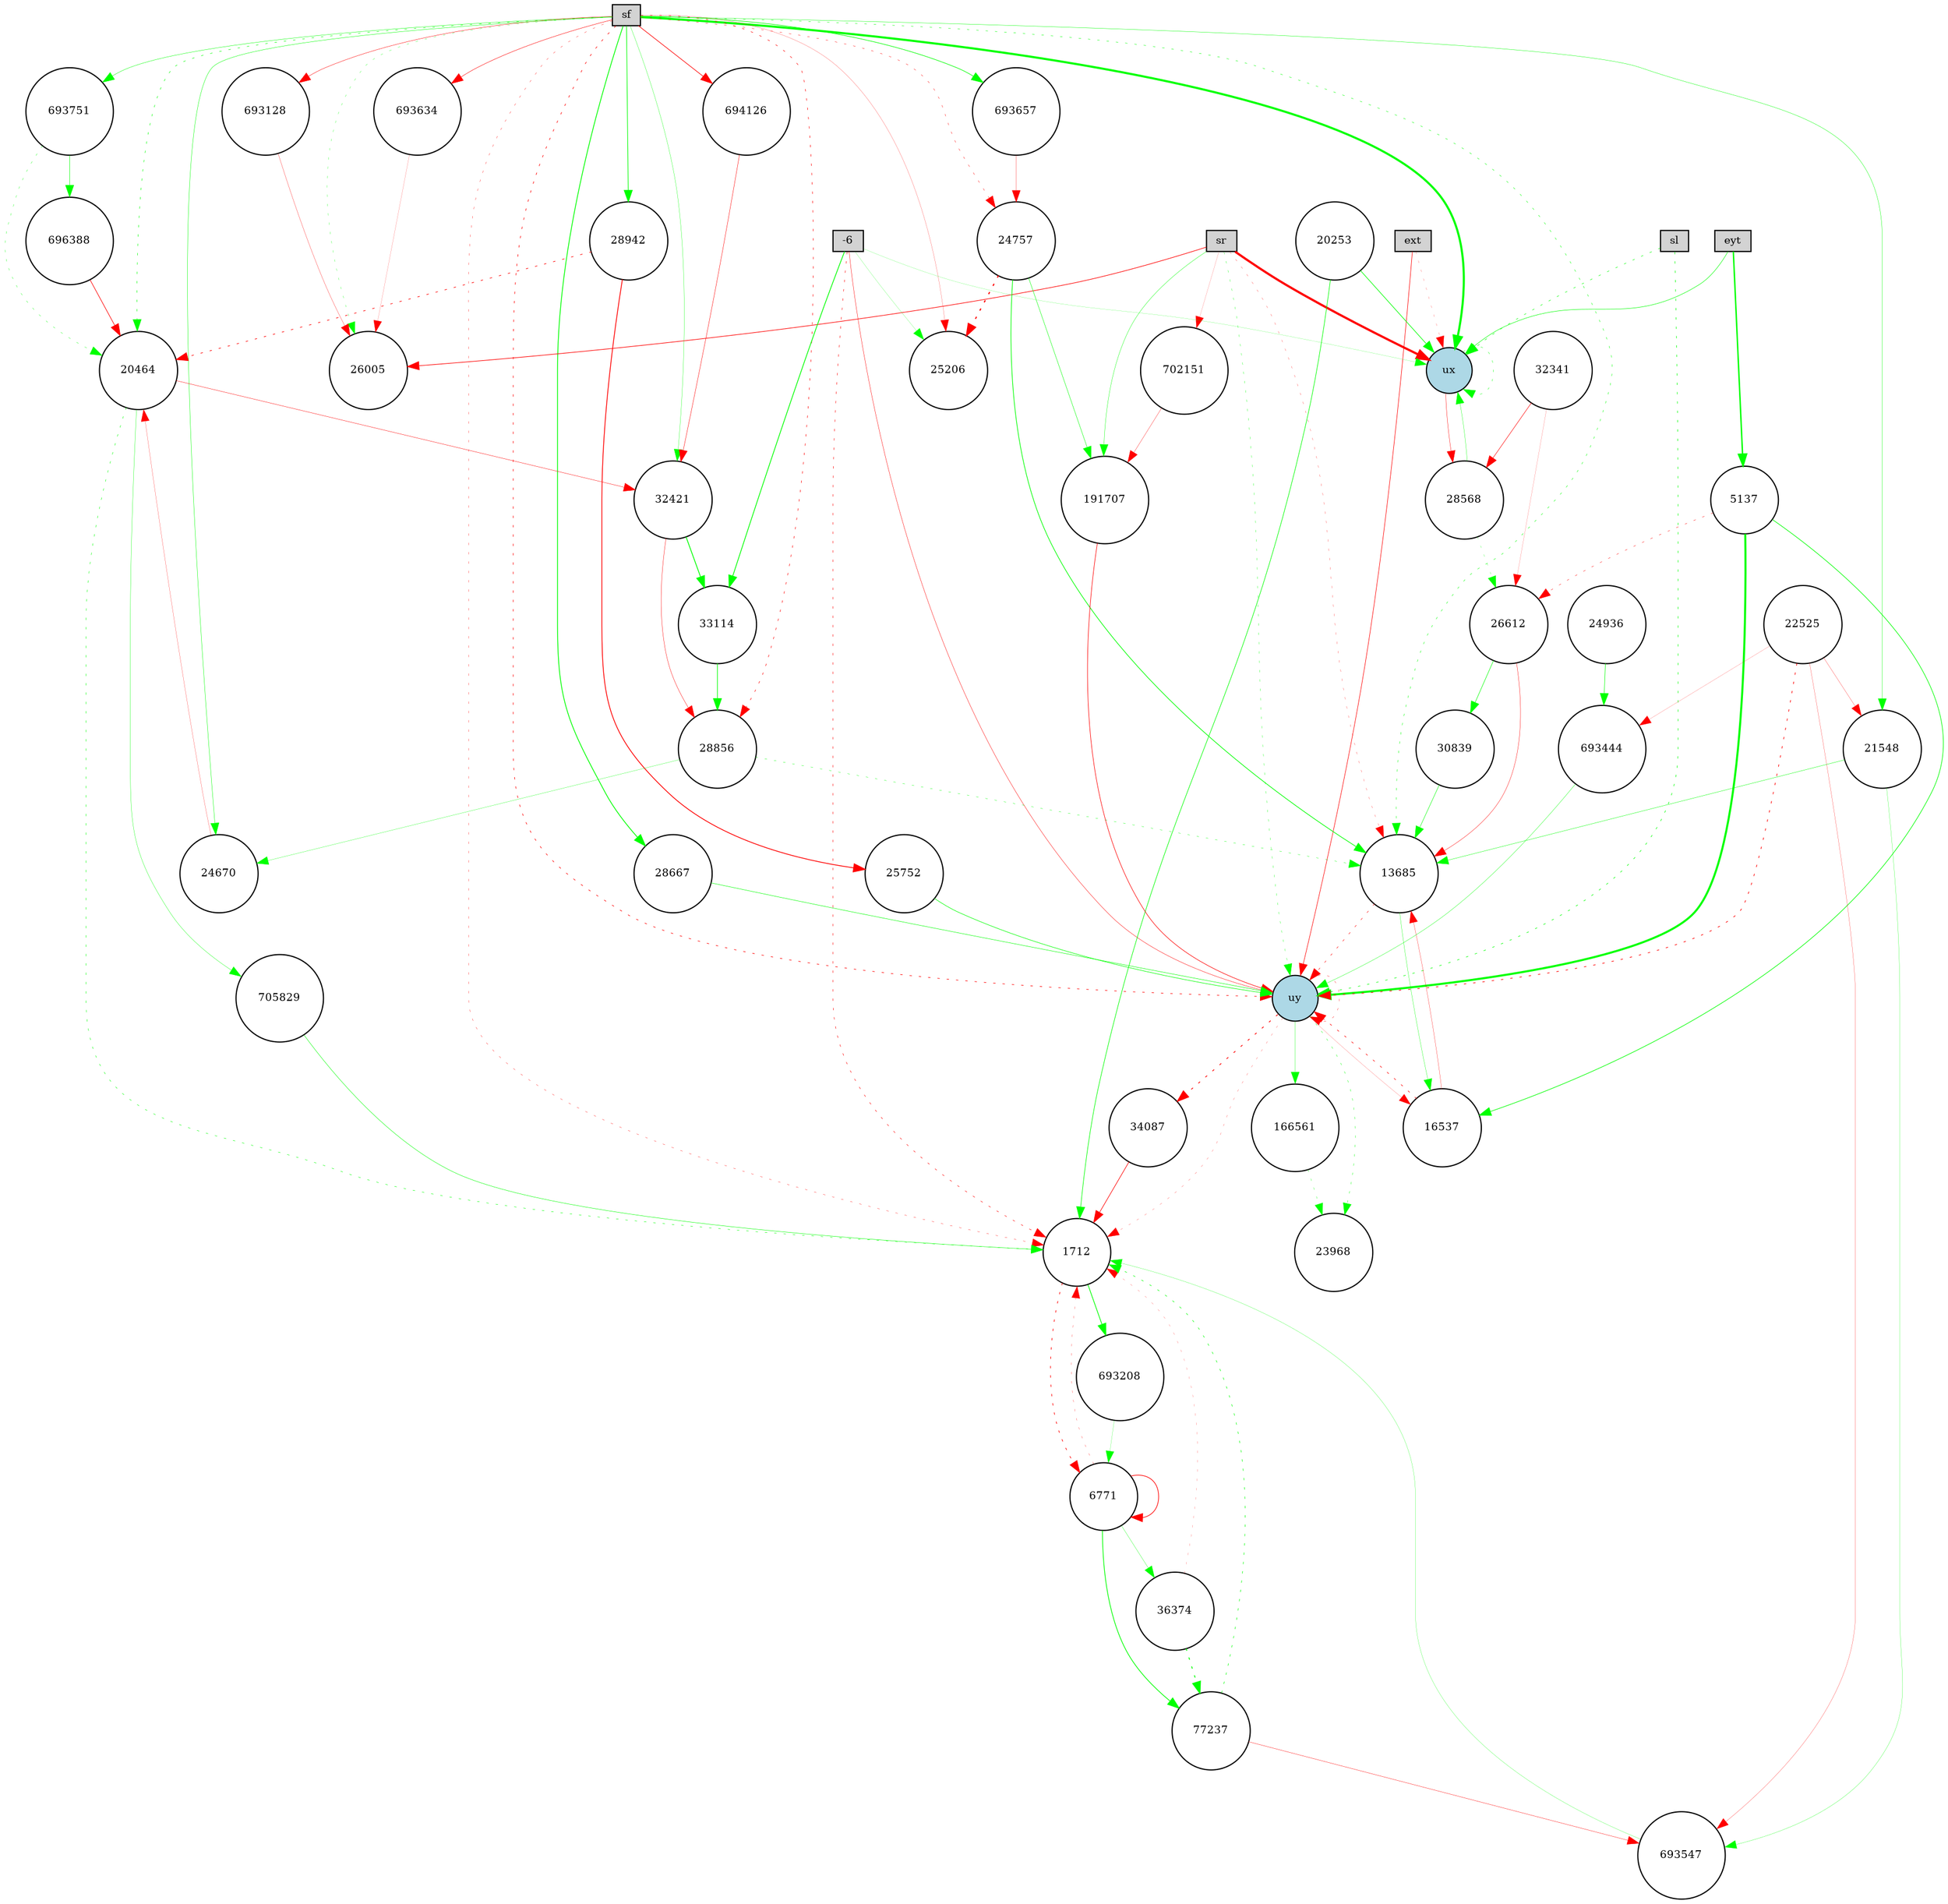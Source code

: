 digraph {
	node [fontsize=9 height=0.2 shape=circle width=0.2]
	ext [fillcolor=lightgray shape=box style=filled]
	eyt [fillcolor=lightgray shape=box style=filled]
	sf [fillcolor=lightgray shape=box style=filled]
	sl [fillcolor=lightgray shape=box style=filled]
	sr [fillcolor=lightgray shape=box style=filled]
	-6 [fillcolor=lightgray shape=box style=filled]
	ux [fillcolor=lightblue style=filled]
	uy [fillcolor=lightblue style=filled]
	693634 [fillcolor=white style=filled]
	693751 [fillcolor=white style=filled]
	693128 [fillcolor=white style=filled]
	28942 [fillcolor=white style=filled]
	5137 [fillcolor=white style=filled]
	26005 [fillcolor=white style=filled]
	36374 [fillcolor=white style=filled]
	28568 [fillcolor=white style=filled]
	16537 [fillcolor=white style=filled]
	693657 [fillcolor=white style=filled]
	25752 [fillcolor=white style=filled]
	20253 [fillcolor=white style=filled]
	23968 [fillcolor=white style=filled]
	166561 [fillcolor=white style=filled]
	32421 [fillcolor=white style=filled]
	705829 [fillcolor=white style=filled]
	34087 [fillcolor=white style=filled]
	693547 [fillcolor=white style=filled]
	21548 [fillcolor=white style=filled]
	1712 [fillcolor=white style=filled]
	77237 [fillcolor=white style=filled]
	24757 [fillcolor=white style=filled]
	28856 [fillcolor=white style=filled]
	693444 [fillcolor=white style=filled]
	696388 [fillcolor=white style=filled]
	702151 [fillcolor=white style=filled]
	32341 [fillcolor=white style=filled]
	693208 [fillcolor=white style=filled]
	33114 [fillcolor=white style=filled]
	191707 [fillcolor=white style=filled]
	24670 [fillcolor=white style=filled]
	24936 [fillcolor=white style=filled]
	694126 [fillcolor=white style=filled]
	20464 [fillcolor=white style=filled]
	6771 [fillcolor=white style=filled]
	26612 [fillcolor=white style=filled]
	13685 [fillcolor=white style=filled]
	25206 [fillcolor=white style=filled]
	30839 [fillcolor=white style=filled]
	28667 [fillcolor=white style=filled]
	22525 [fillcolor=white style=filled]
	21548 -> 13685 [color=green penwidth=0.28194837104882 style=solid]
	191707 -> uy [color=red penwidth=0.4447049996546627 style=solid]
	eyt -> ux [color=green penwidth=0.3784983251714519 style=solid]
	24757 -> 191707 [color=green penwidth=0.33750773655502553 style=solid]
	uy -> 34087 [color=red penwidth=0.6380564129791887 style=dotted]
	sf -> 13685 [color=green penwidth=0.3202081554900993 style=dotted]
	32421 -> 28856 [color=red penwidth=0.2834022815479361 style=solid]
	sr -> 702151 [color=red penwidth=0.10376612495198119 style=solid]
	77237 -> 1712 [color=green penwidth=0.409362112613603 style=dotted]
	28568 -> ux [color=green penwidth=0.2387734502375045 style=solid]
	uy -> 166561 [color=green penwidth=0.22975386555054889 style=solid]
	28942 -> 20464 [color=red penwidth=0.4983718915036648 style=dotted]
	693751 -> 696388 [color=green penwidth=0.38197245854079664 style=solid]
	693208 -> 6771 [color=green penwidth=0.1498302548196702 style=solid]
	sr -> uy [color=green penwidth=0.23291976633089248 style=dotted]
	694126 -> 32421 [color=red penwidth=0.3175292481757346 style=solid]
	26612 -> 13685 [color=red penwidth=0.2743032288385471 style=solid]
	ux -> 28568 [color=red penwidth=0.27756943563168135 style=solid]
	ext -> ux [color=red penwidth=0.1500793739514476 style=dotted]
	sf -> 26005 [color=green penwidth=0.20352887831457084 style=dotted]
	sf -> 21548 [color=green penwidth=0.27542367669676415 style=solid]
	30839 -> 13685 [color=green penwidth=0.35386106715061805 style=solid]
	sf -> 693634 [color=red penwidth=0.3367696183783069 style=solid]
	24670 -> 20464 [color=red penwidth=0.16678155279477386 style=solid]
	uy -> uy [color=red penwidth=0.22318827453439377 style=dotted]
	32341 -> 28568 [color=red penwidth=0.38183151366758905 style=solid]
	32341 -> 26612 [color=red penwidth=0.11360983465788879 style=solid]
	693751 -> 20464 [color=green penwidth=0.2364544638284258 style=dotted]
	-6 -> uy [color=red penwidth=0.2961246021598851 style=solid]
	702151 -> 191707 [color=red penwidth=0.2178345949243985 style=solid]
	693128 -> 26005 [color=red penwidth=0.20199061182154698 style=solid]
	25752 -> uy [color=green penwidth=0.42931668017675617 style=solid]
	sf -> 693751 [color=green penwidth=0.29401231008477013 style=solid]
	20253 -> ux [color=green penwidth=0.5085952398376411 style=solid]
	77237 -> 693547 [color=red penwidth=0.25094022625036727 style=solid]
	693657 -> 24757 [color=red penwidth=0.21305176952187527 style=solid]
	sf -> 28942 [color=green penwidth=0.5335552275390121 style=solid]
	1712 -> 6771 [color=red penwidth=0.5146768344048074 style=dotted]
	22525 -> 693444 [color=red penwidth=0.11408299089543678 style=solid]
	28856 -> 24670 [color=green penwidth=0.19724513931706883 style=solid]
	26612 -> 30839 [color=green penwidth=0.4002038860915822 style=solid]
	20464 -> 32421 [color=red penwidth=0.2763900145326906 style=solid]
	-6 -> 33114 [color=green penwidth=0.6570323930379508 style=solid]
	6771 -> 6771 [color=red penwidth=0.5446911459797643 style=solid]
	sr -> 26005 [color=red penwidth=0.5073437000528107 style=solid]
	sf -> 25206 [color=red penwidth=0.1495153223550909 style=solid]
	32421 -> 33114 [color=green penwidth=0.6930341859114788 style=solid]
	6771 -> 36374 [color=green penwidth=0.21782707109453597 style=solid]
	1712 -> 693208 [color=green penwidth=0.6132586497837321 style=solid]
	693444 -> uy [color=green penwidth=0.2487917039479975 style=solid]
	6771 -> 77237 [color=green penwidth=0.6134854114438518 style=solid]
	693547 -> 1712 [color=green penwidth=0.17221476332825592 style=solid]
	16537 -> uy [color=red penwidth=0.4479026585857412 style=dotted]
	20464 -> 1712 [color=green penwidth=0.333430870472929 style=dotted]
	sr -> 191707 [color=green penwidth=0.26750121441930025 style=solid]
	sf -> 693128 [color=red penwidth=0.29875054383074573 style=solid]
	13685 -> uy [color=red penwidth=0.3521801509109008 style=dotted]
	uy -> 1712 [color=red penwidth=0.15785342934291494 style=dotted]
	5137 -> 16537 [color=green penwidth=0.5054414563078713 style=solid]
	-6 -> 1712 [color=red penwidth=0.3658378245380407 style=dotted]
	166561 -> 23968 [color=green penwidth=0.22594143516453866 style=dotted]
	sf -> 20464 [color=green penwidth=0.3764592380173901 style=dotted]
	24936 -> 693444 [color=green penwidth=0.3946091704546203 style=solid]
	33114 -> 28856 [color=green penwidth=0.5073576495962802 style=solid]
	ext -> uy [color=red penwidth=0.42761711208398634 style=solid]
	uy -> 16537 [color=red penwidth=0.11735645006521328 style=solid]
	705829 -> 1712 [color=green penwidth=0.333430870472929 style=solid]
	6771 -> 1712 [color=red penwidth=0.1863984723559467 style=dotted]
	-6 -> ux [color=green penwidth=0.11860221673140871 style=solid]
	-6 -> 25206 [color=green penwidth=0.13211126623276848 style=solid]
	5137 -> 26612 [color=red penwidth=0.28160721530436394 style=dotted]
	696388 -> 20464 [color=red penwidth=0.48447955276949817 style=solid]
	sf -> 694126 [color=red penwidth=0.5014947057985525 style=solid]
	sf -> 693657 [color=green penwidth=0.47376197802753905 style=solid]
	uy -> 23968 [color=green penwidth=0.2726665390518105 style=dotted]
	20253 -> 1712 [color=green penwidth=0.473523593099869 style=solid]
	sr -> ux [color=red penwidth=1.8798568284701593 style=solid]
	13685 -> 16537 [color=green penwidth=0.2346003904275582 style=solid]
	ux -> ux [color=green penwidth=0.2764147381854276 style=dotted]
	24757 -> 13685 [color=green penwidth=0.5598432259668193 style=solid]
	sr -> 13685 [color=red penwidth=0.18075099282201396 style=dotted]
	28942 -> 25752 [color=red penwidth=0.6824913712669342 style=solid]
	5137 -> uy [color=green penwidth=1.7442347601126293 style=solid]
	eyt -> 5137 [color=green penwidth=1.2000876774620028 style=solid]
	28667 -> uy [color=green penwidth=0.3569164399217627 style=solid]
	34087 -> 1712 [color=red penwidth=0.4802753944675453 style=solid]
	21548 -> 693547 [color=green penwidth=0.1861347524870268 style=solid]
	sl -> ux [color=green penwidth=0.37003824128162455 style=dotted]
	sf -> 1712 [color=red penwidth=0.22534214006998074 style=dotted]
	22525 -> 693547 [color=red penwidth=0.17160001542497902 style=solid]
	36374 -> 77237 [color=green penwidth=0.7346509087416156 style=dotted]
	sf -> 28667 [color=green penwidth=0.6756893272853312 style=solid]
	22525 -> 21548 [color=red penwidth=0.1779849199175086 style=solid]
	sf -> 24757 [color=red penwidth=0.27206154675405114 style=dotted]
	20464 -> 705829 [color=green penwidth=0.2431660102338182 style=solid]
	22525 -> uy [color=red penwidth=0.5316227803275478 style=dotted]
	sf -> 24670 [color=green penwidth=0.3059699448587081 style=solid]
	28856 -> 13685 [color=green penwidth=0.2517651048814319 style=dotted]
	693634 -> 26005 [color=red penwidth=0.11434100721874445 style=solid]
	sf -> ux [color=green penwidth=1.797634980336036 style=solid]
	sf -> 28856 [color=red penwidth=0.401679402529467 style=dotted]
	24757 -> 25206 [color=red penwidth=0.9930646378306214 style=dotted]
	sf -> uy [color=red penwidth=0.4610683486399165 style=dotted]
	16537 -> 13685 [color=red penwidth=0.20552023736379937 style=solid]
	36374 -> 1712 [color=red penwidth=0.1370443751326169 style=dotted]
	28568 -> 26612 [color=green penwidth=0.17494119517858453 style=dotted]
	sf -> 32421 [color=green penwidth=0.22444517820868504 style=solid]
	sl -> uy [color=green penwidth=0.4321908670852994 style=dotted]
}
